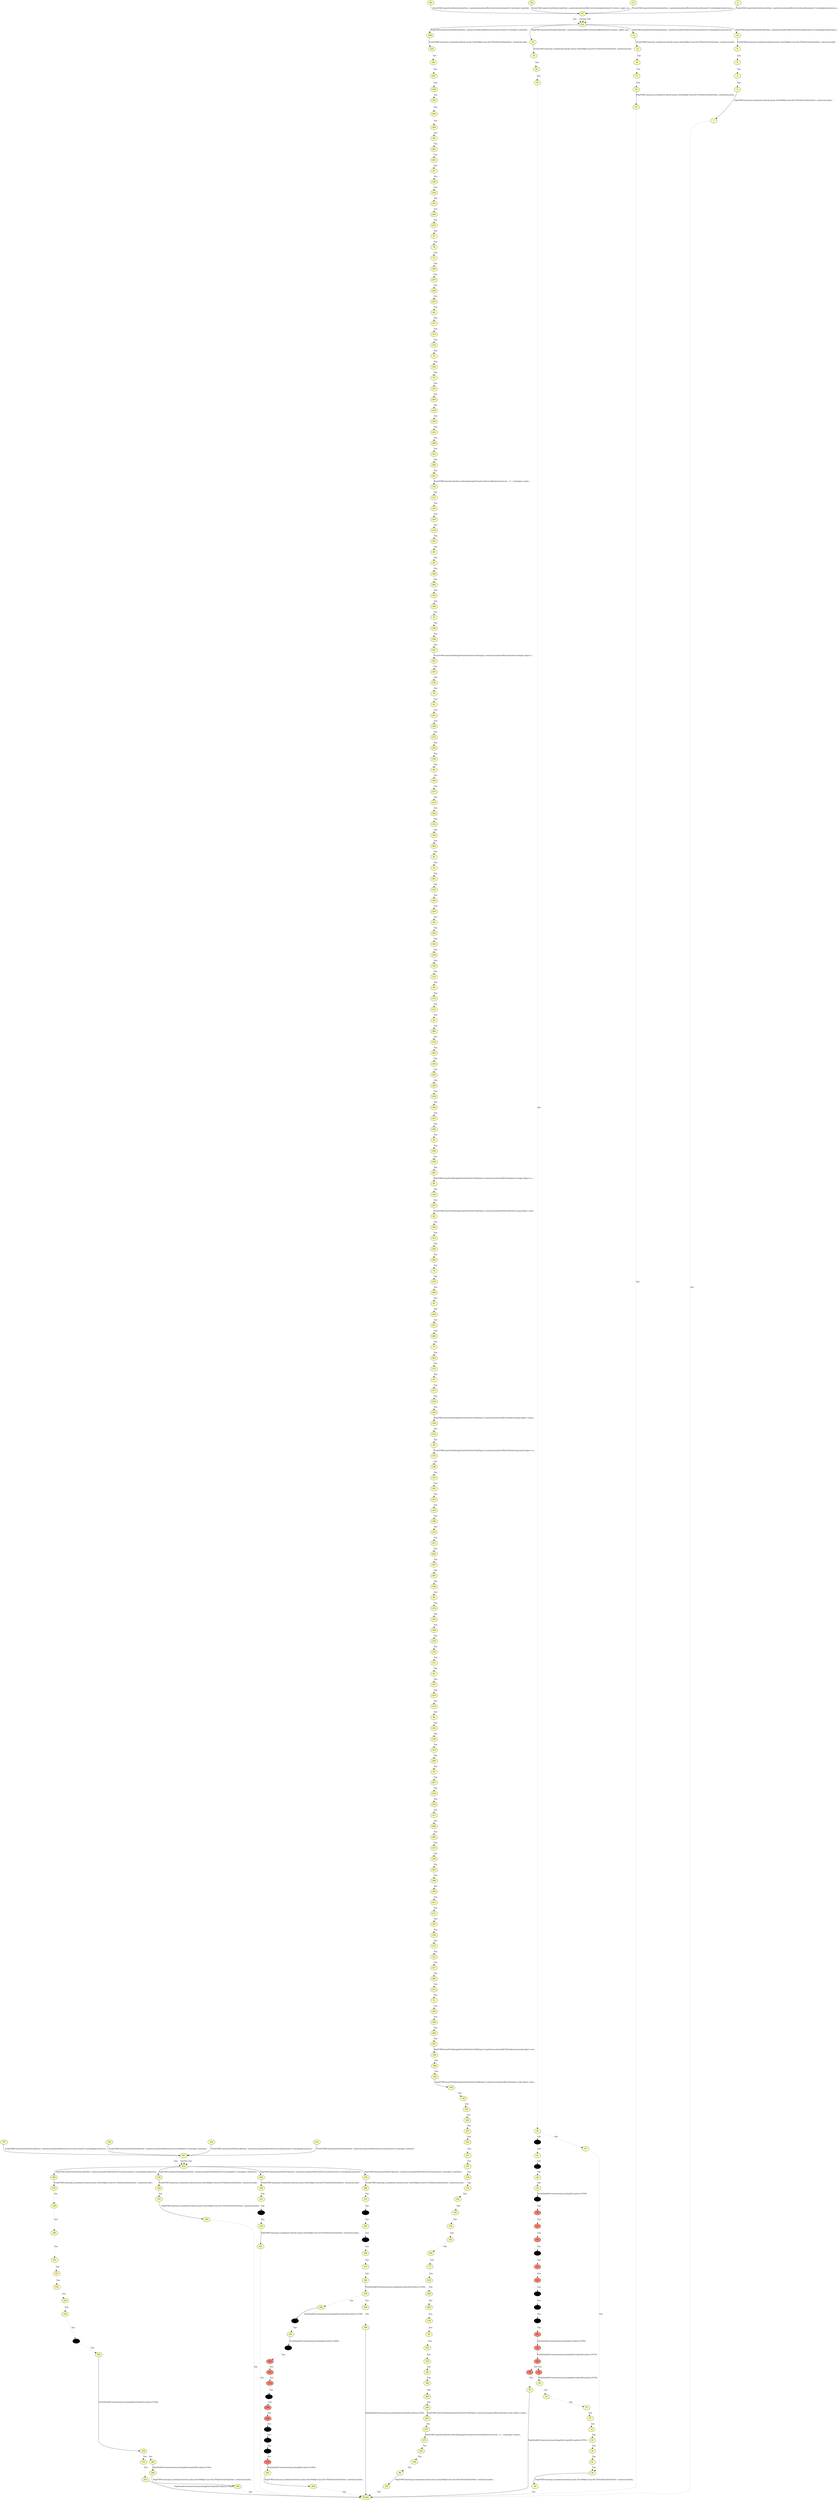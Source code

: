 digraph BST {
 
 "344" [style=filled, fillcolor=2, colorscheme=set312, URL="344.html"];
"341" [style=filled, fillcolor=2, colorscheme=set312, URL="341.html"];
"344" -> "341" [style=dotted,  label="Eps"];
"356" [style=filled, fillcolor=2, colorscheme=set312, URL="356.html"];
"353" [style=filled, fillcolor=2, colorscheme=set312, URL="353.html"];
"356" -> "353" [style=dotted,  label="Eps"];
"337" [style=filled, fillcolor=2, colorscheme=set312, URL="337.html"];
"339" [style=filled, fillcolor=2, colorscheme=set312, URL="339.html"];
"337" -> "339" [style=dotted,  label="Eps"];
"349" [style=filled, fillcolor=2, colorscheme=set312, URL="349.html"];
"Final()" [style=filled, fillcolor=2, colorscheme=set312, URL="346.html"];
"349" -> "Final()" [style=dotted,  label="Eps"];
"348" [style=filled, fillcolor=2, colorscheme=set312, URL="348.html"];
"349" [style=filled, fillcolor=2, colorscheme=set312, URL="349.html"];
"348" -> "349" [  label="Pop(FNKFrame(org.ucombinator.dalvik.syntax.StmtNil$@1e2acc65,FP(InitEntryPointStmt: com/invincea/dra..."];
"350" [style=filled, fillcolor=2, colorscheme=set312, URL="350.html"];
"342" [style=filled, fillcolor=red, colorscheme=set312, URL="342.html"];
"350" -> "342" [style=dotted,  label="Eps"];
"352" [style=filled, fillcolor=2, colorscheme=set312, URL="352.html"];
"340" [style=filled, fillcolor=2, colorscheme=set312, URL="340.html"];
"352" -> "340" [  label="Pop(FNKFrame(EntryPointInvokeStmt: com/invincea/draw/MyDrawService/onCreate(v0 List())@@@com/invince..."];
"355" [style=filled, fillcolor=2, colorscheme=set312, URL="355.html"];
"338" [style=filled, fillcolor=2, colorscheme=set312, URL="338.html"];
"355" -> "338" [style=dotted,  label="Eps"];
"342" [style=filled, fillcolor=red, colorscheme=set312, URL="342.html"];
"354" [style=filled, fillcolor=2, colorscheme=set312, URL="354.html"];
"342" -> "354" [style=dotted,  label="Eps"];
"357" [style=filled, fillcolor=2, colorscheme=set312, URL="357.html"];
"347" [style=filled, fillcolor=2, colorscheme=set312, URL="347.html"];
"357" -> "347" [  label="Push(FNKFrame(EntryPointInvokeStmt: com/invincea/draw/MyDrawService/onCreate(v0 List())@@@com/invinc..."];
"340" [style=filled, fillcolor=2, colorscheme=set312, URL="340.html"];
"355" [style=filled, fillcolor=2, colorscheme=set312, URL="355.html"];
"340" -> "355" [  label="Push(FNKFrame(org.ucombinator.dalvik.syntax.StmtNil$@1e2acc65,FP(InitEntryPointStmt: com/invincea/dr..."];
"351" [style=filled, fillcolor=2, colorscheme=set312, URL="351.html"];
"Final()" [style=filled, fillcolor=2, colorscheme=set312, URL="346.html"];
"351" -> "Final()" [  label="Pop(HandleFrame(normal,java/lang/InterruptedException,l139a))"];
"354" [style=filled, fillcolor=2, colorscheme=set312, URL="354.html"];
"356" [style=filled, fillcolor=2, colorscheme=set312, URL="356.html"];
"354" -> "356" [  label="Push(HandleFrame(normal,java/lang/InterruptedException,l139a))"];
"343" [style=filled, fillcolor=2, colorscheme=set312, URL="343.html"];
"350" [style=filled, fillcolor=2, colorscheme=set312, URL="350.html"];
"343" -> "350" [style=dotted,  label="Eps"];
"339" [style=filled, fillcolor=2, colorscheme=set312, URL="339.html"];
"343" [style=filled, fillcolor=2, colorscheme=set312, URL="343.html"];
"339" -> "343" [style=dotted,  label="Eps"];
"341" [style=filled, fillcolor=2, colorscheme=set312, URL="341.html"];
"337" [style=filled, fillcolor=2, colorscheme=set312, URL="337.html"];
"341" -> "337" [style=dotted,  label="Eps"];
"347" [style=filled, fillcolor=2, colorscheme=set312, URL="347.html"];
"352" [style=filled, fillcolor=2, colorscheme=set312, URL="352.html"];
"347" -> "352" [style=dotted,  label="Eps"];
"353" [style=filled, fillcolor=2, colorscheme=set312, URL="353.html"];
"351" [style=filled, fillcolor=2, colorscheme=set312, URL="351.html"];
"353" -> "351" [style=dotted,  label="Eps"];
"356" [style=filled, fillcolor=2, colorscheme=set312, URL="356.html"];
"345" [style=filled, fillcolor=2, colorscheme=set312, URL="345.html"];
"356" -> "345" [style=dotted,  label="Eps"];
"338" [style=filled, fillcolor=2, colorscheme=set312, URL="338.html"];
"344" [style=filled, fillcolor=2, colorscheme=set312, URL="344.html"];
"338" -> "344" [style=dotted,  label="Eps"];
"345" [style=filled, fillcolor=2, colorscheme=set312, URL="345.html"];
"348" [style=filled, fillcolor=2, colorscheme=set312, URL="348.html"];
"345" -> "348" [  label="Pop(HandleFrame(normal,java/lang/InterruptedException,l139a))"];
"330" [style=filled, fillcolor=2, colorscheme=set312, URL="330.html"];
"329" [style=filled, fillcolor=2, colorscheme=set312, URL="329.html"];
"330" -> "329" [  label="Push(FNKFrame(org.ucombinator.dalvik.syntax.StmtNil$@1e2acc65,FP(InitEntryPointStmt: com/invincea/dr..."];
"329" [style=filled, fillcolor=2, colorscheme=set312, URL="329.html"];
"333" [style=filled, fillcolor=2, colorscheme=set312, URL="333.html"];
"329" -> "333" [style=dotted,  label="Eps"];
"352" [style=filled, fillcolor=2, colorscheme=set312, URL="352.html"];
"330" [style=filled, fillcolor=2, colorscheme=set312, URL="330.html"];
"352" -> "330" [  label="Pop(FNKFrame(EntryPointInvokeStmt: com/invincea/draw/MyDrawService/onBind(v0 List((object android/co..."];
"347" [style=filled, fillcolor=2, colorscheme=set312, URL="347.html"];
"352" [style=filled, fillcolor=2, colorscheme=set312, URL="352.html"];
"347" -> "352" [style=dotted,  label="Eps"];
"334" [style=filled, fillcolor=2, colorscheme=set312, URL="334.html"];
"347" [style=filled, fillcolor=2, colorscheme=set312, URL="347.html"];
"334" -> "347" [  label="Push(FNKFrame(EntryPointInvokeStmt: com/invincea/draw/MyDrawService/onBind(v0 List((object android/c..."];
"333" [style=filled, fillcolor=2, colorscheme=set312, URL="333.html"];
"336" [style=filled, fillcolor=2, colorscheme=set312, URL="336.html"];
"333" -> "336" [  label="Pop(FNKFrame(org.ucombinator.dalvik.syntax.StmtNil$@1e2acc65,FP(InitEntryPointStmt: com/invincea/dra..."];
"336" [style=filled, fillcolor=2, colorscheme=set312, URL="336.html"];
"Final()" [style=filled, fillcolor=2, colorscheme=set312, URL="346.html"];
"336" -> "Final()" [style=dotted,  label="Eps"];
"321" [style=filled, fillcolor=2, colorscheme=set312, URL="321.html"];
"323" [style=filled, fillcolor=red, colorscheme=set312, URL="323.html"];
"321" -> "323" [style=dotted,  label="Eps"];
"328" [style=filled, fillcolor=2, colorscheme=set312, URL="328.html"];
"321" [style=filled, fillcolor=2, colorscheme=set312, URL="321.html"];
"328" -> "321" [style=dotted,  label="Eps"];
"352" [style=filled, fillcolor=2, colorscheme=set312, URL="352.html"];
"320" [style=filled, fillcolor=2, colorscheme=set312, URL="320.html"];
"352" -> "320" [  label="Pop(FNKFrame(EntryPointInvokeStmt: com/invincea/draw/MyDrawService/onDestroy(v0 List())@@@com/invinc..."];
"322" [style=filled, fillcolor=2, colorscheme=set312, URL="322.html"];
"Final()" [style=filled, fillcolor=2, colorscheme=set312, URL="346.html"];
"322" -> "Final()" [style=dotted,  label="Eps"];
"319" [style=filled, fillcolor=2, colorscheme=set312, URL="319.html"];
"322" [style=filled, fillcolor=2, colorscheme=set312, URL="322.html"];
"319" -> "322" [  label="Pop(FNKFrame(org.ucombinator.dalvik.syntax.StmtNil$@1e2acc65,FP(InitEntryPointStmt: com/invincea/dra..."];
"320" [style=filled, fillcolor=2, colorscheme=set312, URL="320.html"];
"328" [style=filled, fillcolor=2, colorscheme=set312, URL="328.html"];
"320" -> "328" [  label="Push(FNKFrame(org.ucombinator.dalvik.syntax.StmtNil$@1e2acc65,FP(InitEntryPointStmt: com/invincea/dr..."];
"347" [style=filled, fillcolor=2, colorscheme=set312, URL="347.html"];
"352" [style=filled, fillcolor=2, colorscheme=set312, URL="352.html"];
"347" -> "352" [style=dotted,  label="Eps"];
"324" [style=filled, fillcolor=2, colorscheme=set312, URL="324.html"];
"347" [style=filled, fillcolor=2, colorscheme=set312, URL="347.html"];
"324" -> "347" [  label="Push(FNKFrame(EntryPointInvokeStmt: com/invincea/draw/MyDrawService/onDestroy(v0 List())@@@com/invin..."];
"323" [style=filled, fillcolor=red, colorscheme=set312, URL="323.html"];
"319" [style=filled, fillcolor=2, colorscheme=set312, URL="319.html"];
"323" -> "319" [style=dotted,  label="Eps"];
"306" [style=filled, fillcolor=2, colorscheme=set312, URL="306.html"];
"Final()" [style=filled, fillcolor=2, colorscheme=set312, URL="346.html"];
"306" -> "Final()" [style=dotted,  label="Eps"];
"316" [style=filled, fillcolor=4, colorscheme=set312, URL="316.html"];
"303" [style=filled, fillcolor=2, colorscheme=set312, URL="303.html"];
"316" -> "303" [  label="Pop(HandleFrame(normal,java/lang/Exception,l1440))"];
"308" [style=filled, fillcolor=red, colorscheme=set312, URL="308.html"];
"302" [style=filled, fillcolor=2, colorscheme=set312, URL="302.html"];
"308" -> "302" [style=dotted,  label="Eps"];
"291" [style=filled, fillcolor=2, colorscheme=set312, URL="291.html"];
"288" [style=filled, fillcolor=2, colorscheme=set312, URL="288.html"];
"291" -> "288" [  label="Push(FNKFrame(org.ucombinator.dalvik.syntax.StmtNil$@1e2acc65,FP(InitEntryPointStmt: com/invincea/dr..."];
"304" [style=filled, fillcolor=4, colorscheme=set312, URL="304.html"];
"287" [style=filled, fillcolor=4, colorscheme=set312, URL="287.html"];
"304" -> "287" [style=dotted,  label="Eps"];
"311" [style=filled, fillcolor=red, colorscheme=set312, URL="311.html"];
"317" [style=filled, fillcolor=red, colorscheme=set312, URL="317.html"];
"311" -> "317" [style=dotted,  label="Eps"];
"290" [style=filled, fillcolor=red, colorscheme=set312, URL="290.html"];
"309" [style=filled, fillcolor=2, colorscheme=set312, URL="309.html"];
"290" -> "309" [style=dotted,  label="Eps"];
"303" [style=filled, fillcolor=2, colorscheme=set312, URL="303.html"];
"306" [style=filled, fillcolor=2, colorscheme=set312, URL="306.html"];
"303" -> "306" [  label="Pop(FNKFrame(org.ucombinator.dalvik.syntax.StmtNil$@1e2acc65,FP(InitEntryPointStmt: com/invincea/dra..."];
"292" [style=filled, fillcolor=2, colorscheme=set312, URL="292.html"];
"318" [style=filled, fillcolor=2, colorscheme=set312, URL="318.html"];
"292" -> "318" [  label="Push(HandleFrame(normal,java/lang/InterruptedException,l1436))"];
"300" [style=filled, fillcolor=2, colorscheme=set312, URL="300.html"];
"308" [style=filled, fillcolor=red, colorscheme=set312, URL="308.html"];
"300" -> "308" [  label="Pop(HandleFrame(normal,java/lang/InterruptedException,l1436))"];
"305" [style=filled, fillcolor=red, colorscheme=set312, URL="305.html"];
"293" [style=filled, fillcolor=2, colorscheme=set312, URL="293.html"];
"305" -> "293" [style=dotted,  label="Eps"];
"312" [style=filled, fillcolor=2, colorscheme=set312, URL="312.html"];
"347" [style=filled, fillcolor=2, colorscheme=set312, URL="347.html"];
"312" -> "347" [  label="Push(FNKFrame(EntryPointInvokeStmt: com/invincea/draw/MyDrawService/onStart(v0 List((object android/..."];
"315" [style=filled, fillcolor=2, colorscheme=set312, URL="315.html"];
"305" [style=filled, fillcolor=red, colorscheme=set312, URL="305.html"];
"315" -> "305" [style=dotted,  label="Eps"];
"352" [style=filled, fillcolor=2, colorscheme=set312, URL="352.html"];
"291" [style=filled, fillcolor=2, colorscheme=set312, URL="291.html"];
"352" -> "291" [  label="Pop(FNKFrame(EntryPointInvokeStmt: com/invincea/draw/MyDrawService/onStart(v0 List((object android/c..."];
"294" [style=filled, fillcolor=2, colorscheme=set312, URL="294.html"];
"299" [style=filled, fillcolor=2, colorscheme=set312, URL="299.html"];
"294" -> "299" [style=dotted,  label="Eps"];
"287" [style=filled, fillcolor=4, colorscheme=set312, URL="287.html"];
"314" [style=filled, fillcolor=4, colorscheme=set312, URL="314.html"];
"287" -> "314" [style=dotted,  label="Eps"];
"317" [style=filled, fillcolor=red, colorscheme=set312, URL="317.html"];
"301" [style=filled, fillcolor=red, colorscheme=set312, URL="301.html"];
"317" -> "301" [style=dotted,  label="Eps"];
"318" [style=filled, fillcolor=2, colorscheme=set312, URL="318.html"];
"300" [style=filled, fillcolor=2, colorscheme=set312, URL="300.html"];
"318" -> "300" [style=dotted,  label="Eps"];
"310" [style=filled, fillcolor=red, colorscheme=set312, URL="310.html"];
"289" [style=filled, fillcolor=4, colorscheme=set312, URL="289.html"];
"310" -> "289" [style=dotted,  label="Eps"];
"302" [style=filled, fillcolor=2, colorscheme=set312, URL="302.html"];
"298" [style=filled, fillcolor=red, colorscheme=set312, URL="298.html"];
"302" -> "298" [  label="Push(HandleFrame(normal,java/lang/Exception,l1440))"];
"293" [style=filled, fillcolor=2, colorscheme=set312, URL="293.html"];
"290" [style=filled, fillcolor=red, colorscheme=set312, URL="290.html"];
"293" -> "290" [style=dotted,  label="Eps"];
"301" [style=filled, fillcolor=red, colorscheme=set312, URL="301.html"];
"316" [style=filled, fillcolor=4, colorscheme=set312, URL="316.html"];
"301" -> "316" [style=dotted,  label="Eps"];
"313" [style=filled, fillcolor=2, colorscheme=set312, URL="313.html"];
"292" [style=filled, fillcolor=2, colorscheme=set312, URL="292.html"];
"313" -> "292" [style=dotted,  label="Eps"];
"298" [style=filled, fillcolor=red, colorscheme=set312, URL="298.html"];
"304" [style=filled, fillcolor=4, colorscheme=set312, URL="304.html"];
"298" -> "304" [style=dotted,  label="Eps"];
"314" [style=filled, fillcolor=4, colorscheme=set312, URL="314.html"];
"310" [style=filled, fillcolor=red, colorscheme=set312, URL="310.html"];
"314" -> "310" [style=dotted,  label="Eps"];
"299" [style=filled, fillcolor=2, colorscheme=set312, URL="299.html"];
"Final()" [style=filled, fillcolor=2, colorscheme=set312, URL="346.html"];
"299" -> "Final()" [  label="Pop(HandleFrame(normal,java/lang/InterruptedException,l1436))"];
"347" [style=filled, fillcolor=2, colorscheme=set312, URL="347.html"];
"352" [style=filled, fillcolor=2, colorscheme=set312, URL="352.html"];
"347" -> "352" [style=dotted,  label="Eps"];
"288" [style=filled, fillcolor=2, colorscheme=set312, URL="288.html"];
"315" [style=filled, fillcolor=2, colorscheme=set312, URL="315.html"];
"288" -> "315" [style=dotted,  label="Eps"];
"289" [style=filled, fillcolor=4, colorscheme=set312, URL="289.html"];
"296" [style=filled, fillcolor=4, colorscheme=set312, URL="296.html"];
"289" -> "296" [style=dotted,  label="Eps"];
"296" [style=filled, fillcolor=4, colorscheme=set312, URL="296.html"];
"311" [style=filled, fillcolor=red, colorscheme=set312, URL="311.html"];
"296" -> "311" [style=dotted,  label="Eps"];
"309" [style=filled, fillcolor=2, colorscheme=set312, URL="309.html"];
"313" [style=filled, fillcolor=2, colorscheme=set312, URL="313.html"];
"309" -> "313" [style=dotted,  label="Eps"];
"318" [style=filled, fillcolor=2, colorscheme=set312, URL="318.html"];
"294" [style=filled, fillcolor=2, colorscheme=set312, URL="294.html"];
"318" -> "294" [style=dotted,  label="Eps"];
"234" [style=filled, fillcolor=2, colorscheme=set312, URL="234.html"];
"101" [style=filled, fillcolor=2, colorscheme=set312, URL="101.html"];
"234" -> "101" [style=dotted,  label="Eps"];
"67" [style=filled, fillcolor=2, colorscheme=set312, URL="67.html"];
"78" [style=filled, fillcolor=2, colorscheme=set312, URL="78.html"];
"67" -> "78" [style=dotted,  label="Eps"];
"132" [style=filled, fillcolor=2, colorscheme=set312, URL="132.html"];
"191" [style=filled, fillcolor=2, colorscheme=set312, URL="191.html"];
"132" -> "191" [style=dotted,  label="Eps"];
"188" [style=filled, fillcolor=2, colorscheme=set312, URL="188.html"];
"216" [style=filled, fillcolor=2, colorscheme=set312, URL="216.html"];
"188" -> "216" [  label="Push(FNKFrame(org.ucombinator.dalvik.syntax.StmtNil$@1e2acc65,FP(InitEntryPointStmt: com/invincea/dr..."];
"83" [style=filled, fillcolor=2, colorscheme=set312, URL="83.html"];
"257" [style=filled, fillcolor=2, colorscheme=set312, URL="257.html"];
"83" -> "257" [style=dotted,  label="Eps"];
"150" [style=filled, fillcolor=2, colorscheme=set312, URL="150.html"];
"79" [style=filled, fillcolor=2, colorscheme=set312, URL="79.html"];
"150" -> "79" [style=dotted,  label="Eps"];
"270" [style=filled, fillcolor=2, colorscheme=set312, URL="270.html"];
"244" [style=filled, fillcolor=2, colorscheme=set312, URL="244.html"];
"270" -> "244" [style=dotted,  label="Eps"];
"114" [style=filled, fillcolor=2, colorscheme=set312, URL="114.html"];
"208" [style=filled, fillcolor=2, colorscheme=set312, URL="208.html"];
"114" -> "208" [style=dotted,  label="Eps"];
"113" [style=filled, fillcolor=2, colorscheme=set312, URL="113.html"];
"127" [style=filled, fillcolor=2, colorscheme=set312, URL="127.html"];
"113" -> "127" [style=dotted,  label="Eps"];
"123" [style=filled, fillcolor=2, colorscheme=set312, URL="123.html"];
"84" [style=filled, fillcolor=2, colorscheme=set312, URL="84.html"];
"123" -> "84" [style=dotted,  label="Eps"];
"178" [style=filled, fillcolor=2, colorscheme=set312, URL="178.html"];
"276" [style=filled, fillcolor=2, colorscheme=set312, URL="276.html"];
"178" -> "276" [style=dotted,  label="Eps"];
"239" [style=filled, fillcolor=2, colorscheme=set312, URL="239.html"];
"274" [style=filled, fillcolor=2, colorscheme=set312, URL="274.html"];
"239" -> "274" [style=dotted,  label="Eps"];
"121" [style=filled, fillcolor=2, colorscheme=set312, URL="121.html"];
"62" [style=filled, fillcolor=2, colorscheme=set312, URL="62.html"];
"121" -> "62" [style=dotted,  label="Eps"];
"108" [style=filled, fillcolor=2, colorscheme=set312, URL="108.html"];
"247" [style=filled, fillcolor=2, colorscheme=set312, URL="247.html"];
"108" -> "247" [style=dotted,  label="Eps"];
"261" [style=filled, fillcolor=2, colorscheme=set312, URL="261.html"];
"143" [style=filled, fillcolor=2, colorscheme=set312, URL="143.html"];
"261" -> "143" [style=dotted,  label="Eps"];
"72" [style=filled, fillcolor=2, colorscheme=set312, URL="72.html"];
"106" [style=filled, fillcolor=2, colorscheme=set312, URL="106.html"];
"72" -> "106" [style=dotted,  label="Eps"];
"283" [style=filled, fillcolor=2, colorscheme=set312, URL="283.html"];
"130" [style=filled, fillcolor=2, colorscheme=set312, URL="130.html"];
"283" -> "130" [style=dotted,  label="Eps"];
"248" [style=filled, fillcolor=2, colorscheme=set312, URL="248.html"];
"269" [style=filled, fillcolor=2, colorscheme=set312, URL="269.html"];
"248" -> "269" [style=dotted,  label="Eps"];
"84" [style=filled, fillcolor=2, colorscheme=set312, URL="84.html"];
"118" [style=filled, fillcolor=2, colorscheme=set312, URL="118.html"];
"84" -> "118" [style=dotted,  label="Eps"];
"207" [style=filled, fillcolor=2, colorscheme=set312, URL="207.html"];
"166" [style=filled, fillcolor=2, colorscheme=set312, URL="166.html"];
"207" -> "166" [style=dotted,  label="Eps"];
"237" [style=filled, fillcolor=2, colorscheme=set312, URL="237.html"];
"282" [style=filled, fillcolor=2, colorscheme=set312, URL="282.html"];
"237" -> "282" [style=dotted,  label="Eps"];
"158" [style=filled, fillcolor=2, colorscheme=set312, URL="158.html"];
"108" [style=filled, fillcolor=2, colorscheme=set312, URL="108.html"];
"158" -> "108" [style=dotted,  label="Eps"];
"165" [style=filled, fillcolor=2, colorscheme=set312, URL="165.html"];
"134" [style=filled, fillcolor=2, colorscheme=set312, URL="134.html"];
"165" -> "134" [style=dotted,  label="Eps"];
"77" [style=filled, fillcolor=2, colorscheme=set312, URL="77.html"];
"120" [style=filled, fillcolor=2, colorscheme=set312, URL="120.html"];
"77" -> "120" [style=dotted,  label="Eps"];
"91" [style=filled, fillcolor=2, colorscheme=set312, URL="91.html"];
"261" [style=filled, fillcolor=2, colorscheme=set312, URL="261.html"];
"91" -> "261" [style=dotted,  label="Eps"];
"286" [style=filled, fillcolor=2, colorscheme=set312, URL="286.html"];
"73" [style=filled, fillcolor=2, colorscheme=set312, URL="73.html"];
"286" -> "73" [style=dotted,  label="Eps"];
"218" [style=filled, fillcolor=2, colorscheme=set312, URL="218.html"];
"271" [style=filled, fillcolor=2, colorscheme=set312, URL="271.html"];
"218" -> "271" [style=dotted,  label="Eps"];
"243" [style=filled, fillcolor=2, colorscheme=set312, URL="243.html"];
"241" [style=filled, fillcolor=2, colorscheme=set312, URL="241.html"];
"243" -> "241" [style=dotted,  label="Eps"];
"238" [style=filled, fillcolor=2, colorscheme=set312, URL="238.html"];
"272" [style=filled, fillcolor=2, colorscheme=set312, URL="272.html"];
"238" -> "272" [style=dotted,  label="Eps"];
"257" [style=filled, fillcolor=2, colorscheme=set312, URL="257.html"];
"239" [style=filled, fillcolor=2, colorscheme=set312, URL="239.html"];
"257" -> "239" [style=dotted,  label="Eps"];
"278" [style=filled, fillcolor=2, colorscheme=set312, URL="278.html"];
"146" [style=filled, fillcolor=2, colorscheme=set312, URL="146.html"];
"278" -> "146" [style=dotted,  label="Eps"];
"225" [style=filled, fillcolor=2, colorscheme=set312, URL="225.html"];
"104" [style=filled, fillcolor=2, colorscheme=set312, URL="104.html"];
"225" -> "104" [style=dotted,  label="Eps"];
"246" [style=filled, fillcolor=2, colorscheme=set312, URL="246.html"];
"65" [style=filled, fillcolor=2, colorscheme=set312, URL="65.html"];
"246" -> "65" [style=dotted,  label="Eps"];
"109" [style=filled, fillcolor=2, colorscheme=set312, URL="109.html"];
"74" [style=filled, fillcolor=2, colorscheme=set312, URL="74.html"];
"109" -> "74" [style=dotted,  label="Eps"];
"184" [style=filled, fillcolor=2, colorscheme=set312, URL="184.html"];
"114" [style=filled, fillcolor=2, colorscheme=set312, URL="114.html"];
"184" -> "114" [style=dotted,  label="Eps"];
"175" [style=filled, fillcolor=2, colorscheme=set312, URL="175.html"];
"87" [style=filled, fillcolor=2, colorscheme=set312, URL="87.html"];
"175" -> "87" [style=dotted,  label="Eps"];
"262" [style=filled, fillcolor=2, colorscheme=set312, URL="262.html"];
"195" [style=filled, fillcolor=2, colorscheme=set312, URL="195.html"];
"262" -> "195" [  label="Push(FNKFrame(FieldAssignStmt(NonStaticFieldExp(v2,com/invincea/draw/MyGLRenderer.cube,(object com/i..."];
"71" [style=filled, fillcolor=2, colorscheme=set312, URL="71.html"];
"220" [style=filled, fillcolor=2, colorscheme=set312, URL="220.html"];
"71" -> "220" [style=dotted,  label="Eps"];
"92" [style=filled, fillcolor=2, colorscheme=set312, URL="92.html"];
"157" [style=filled, fillcolor=2, colorscheme=set312, URL="157.html"];
"92" -> "157" [style=dotted,  label="Eps"];
"230" [style=filled, fillcolor=2, colorscheme=set312, URL="230.html"];
"126" [style=filled, fillcolor=2, colorscheme=set312, URL="126.html"];
"230" -> "126" [style=dotted,  label="Eps"];
"65" [style=filled, fillcolor=2, colorscheme=set312, URL="65.html"];
"258" [style=filled, fillcolor=2, colorscheme=set312, URL="258.html"];
"65" -> "258" [style=dotted,  label="Eps"];
"273" [style=filled, fillcolor=2, colorscheme=set312, URL="273.html"];
"264" [style=filled, fillcolor=2, colorscheme=set312, URL="264.html"];
"273" -> "264" [style=dotted,  label="Eps"];
"281" [style=filled, fillcolor=2, colorscheme=set312, URL="281.html"];
"94" [style=filled, fillcolor=2, colorscheme=set312, URL="94.html"];
"281" -> "94" [  label="Pop(FNKFrame(FieldAssignStmt(NonStaticFieldExp(v2,com/invincea/draw/MyGLRenderer.triangle,(object co..."];
"138" [style=filled, fillcolor=2, colorscheme=set312, URL="138.html"];
"234" [style=filled, fillcolor=2, colorscheme=set312, URL="234.html"];
"138" -> "234" [style=dotted,  label="Eps"];
"148" [style=filled, fillcolor=2, colorscheme=set312, URL="148.html"];
"132" [style=filled, fillcolor=2, colorscheme=set312, URL="132.html"];
"148" -> "132" [style=dotted,  label="Eps"];
"146" [style=filled, fillcolor=2, colorscheme=set312, URL="146.html"];
"215" [style=filled, fillcolor=2, colorscheme=set312, URL="215.html"];
"146" -> "215" [style=dotted,  label="Eps"];
"208" [style=filled, fillcolor=2, colorscheme=set312, URL="208.html"];
"200" [style=filled, fillcolor=2, colorscheme=set312, URL="200.html"];
"208" -> "200" [style=dotted,  label="Eps"];
"211" [style=filled, fillcolor=2, colorscheme=set312, URL="211.html"];
"131" [style=filled, fillcolor=2, colorscheme=set312, URL="131.html"];
"211" -> "131" [style=dotted,  label="Eps"];
"79" [style=filled, fillcolor=2, colorscheme=set312, URL="79.html"];
"81" [style=filled, fillcolor=2, colorscheme=set312, URL="81.html"];
"79" -> "81" [style=dotted,  label="Eps"];
"209" [style=filled, fillcolor=2, colorscheme=set312, URL="209.html"];
"83" [style=filled, fillcolor=2, colorscheme=set312, URL="83.html"];
"209" -> "83" [style=dotted,  label="Eps"];
"199" [style=filled, fillcolor=2, colorscheme=set312, URL="199.html"];
"211" [style=filled, fillcolor=2, colorscheme=set312, URL="211.html"];
"199" -> "211" [style=dotted,  label="Eps"];
"179" [style=filled, fillcolor=2, colorscheme=set312, URL="179.html"];
"151" [style=filled, fillcolor=2, colorscheme=set312, URL="151.html"];
"179" -> "151" [style=dotted,  label="Eps"];
"264" [style=filled, fillcolor=2, colorscheme=set312, URL="264.html"];
"229" [style=filled, fillcolor=2, colorscheme=set312, URL="229.html"];
"264" -> "229" [style=dotted,  label="Eps"];
"99" [style=filled, fillcolor=2, colorscheme=set312, URL="99.html"];
"170" [style=filled, fillcolor=2, colorscheme=set312, URL="170.html"];
"99" -> "170" [  label="Push(FNKFrame(FieldAssignStmt(NonStaticFieldExp(v2,com/invincea/draw/MyGLRenderer.pyramid,(object co..."];
"160" [style=filled, fillcolor=2, colorscheme=set312, URL="160.html"];
"227" [style=filled, fillcolor=2, colorscheme=set312, URL="227.html"];
"160" -> "227" [style=dotted,  label="Eps"];
"275" [style=filled, fillcolor=2, colorscheme=set312, URL="275.html"];
"183" [style=filled, fillcolor=2, colorscheme=set312, URL="183.html"];
"275" -> "183" [style=dotted,  label="Eps"];
"129" [style=filled, fillcolor=2, colorscheme=set312, URL="129.html"];
"110" [style=filled, fillcolor=2, colorscheme=set312, URL="110.html"];
"129" -> "110" [style=dotted,  label="Eps"];
"279" [style=filled, fillcolor=2, colorscheme=set312, URL="279.html"];
"240" [style=filled, fillcolor=2, colorscheme=set312, URL="240.html"];
"279" -> "240" [style=dotted,  label="Eps"];
"282" [style=filled, fillcolor=2, colorscheme=set312, URL="282.html"];
"167" [style=filled, fillcolor=2, colorscheme=set312, URL="167.html"];
"282" -> "167" [style=dotted,  label="Eps"];
"139" [style=filled, fillcolor=2, colorscheme=set312, URL="139.html"];
"171" [style=filled, fillcolor=2, colorscheme=set312, URL="171.html"];
"139" -> "171" [style=dotted,  label="Eps"];
"260" [style=filled, fillcolor=2, colorscheme=set312, URL="260.html"];
"112" [style=filled, fillcolor=2, colorscheme=set312, URL="112.html"];
"260" -> "112" [style=dotted,  label="Eps"];
"127" [style=filled, fillcolor=2, colorscheme=set312, URL="127.html"];
"260" [style=filled, fillcolor=2, colorscheme=set312, URL="260.html"];
"127" -> "260" [style=dotted,  label="Eps"];
"90" [style=filled, fillcolor=2, colorscheme=set312, URL="90.html"];
"172" [style=filled, fillcolor=2, colorscheme=set312, URL="172.html"];
"90" -> "172" [style=dotted,  label="Eps"];
"195" [style=filled, fillcolor=2, colorscheme=set312, URL="195.html"];
"145" [style=filled, fillcolor=2, colorscheme=set312, URL="145.html"];
"195" -> "145" [style=dotted,  label="Eps"];
"151" [style=filled, fillcolor=2, colorscheme=set312, URL="151.html"];
"92" [style=filled, fillcolor=2, colorscheme=set312, URL="92.html"];
"151" -> "92" [style=dotted,  label="Eps"];
"226" [style=filled, fillcolor=2, colorscheme=set312, URL="226.html"];
"235" [style=filled, fillcolor=2, colorscheme=set312, URL="235.html"];
"226" -> "235" [style=dotted,  label="Eps"];
"172" [style=filled, fillcolor=2, colorscheme=set312, URL="172.html"];
"121" [style=filled, fillcolor=2, colorscheme=set312, URL="121.html"];
"172" -> "121" [style=dotted,  label="Eps"];
"136" [style=filled, fillcolor=2, colorscheme=set312, URL="136.html"];
"115" [style=filled, fillcolor=2, colorscheme=set312, URL="115.html"];
"136" -> "115" [style=dotted,  label="Eps"];
"176" [style=filled, fillcolor=2, colorscheme=set312, URL="176.html"];
"124" [style=filled, fillcolor=2, colorscheme=set312, URL="124.html"];
"176" -> "124" [style=dotted,  label="Eps"];
"68" [style=filled, fillcolor=2, colorscheme=set312, URL="68.html"];
"177" [style=filled, fillcolor=2, colorscheme=set312, URL="177.html"];
"68" -> "177" [style=dotted,  label="Eps"];
"162" [style=filled, fillcolor=2, colorscheme=set312, URL="162.html"];
"245" [style=filled, fillcolor=2, colorscheme=set312, URL="245.html"];
"162" -> "245" [style=dotted,  label="Eps"];
"154" [style=filled, fillcolor=2, colorscheme=set312, URL="154.html"];
"136" [style=filled, fillcolor=2, colorscheme=set312, URL="136.html"];
"154" -> "136" [style=dotted,  label="Eps"];
"70" [style=filled, fillcolor=2, colorscheme=set312, URL="70.html"];
"273" [style=filled, fillcolor=2, colorscheme=set312, URL="273.html"];
"70" -> "273" [style=dotted,  label="Eps"];
"131" [style=filled, fillcolor=2, colorscheme=set312, URL="131.html"];
"147" [style=filled, fillcolor=2, colorscheme=set312, URL="147.html"];
"131" -> "147" [style=dotted,  label="Eps"];
"98" [style=filled, fillcolor=2, colorscheme=set312, URL="98.html"];
"182" [style=filled, fillcolor=2, colorscheme=set312, URL="182.html"];
"98" -> "182" [style=dotted,  label="Eps"];
"102" [style=filled, fillcolor=2, colorscheme=set312, URL="102.html"];
"70" [style=filled, fillcolor=2, colorscheme=set312, URL="70.html"];
"102" -> "70" [style=dotted,  label="Eps"];
"116" [style=filled, fillcolor=2, colorscheme=set312, URL="116.html"];
"111" [style=filled, fillcolor=2, colorscheme=set312, URL="111.html"];
"116" -> "111" [style=dotted,  label="Eps"];
"268" [style=filled, fillcolor=2, colorscheme=set312, URL="268.html"];
"141" [style=filled, fillcolor=2, colorscheme=set312, URL="141.html"];
"268" -> "141" [style=dotted,  label="Eps"];
"112" [style=filled, fillcolor=2, colorscheme=set312, URL="112.html"];
"71" [style=filled, fillcolor=2, colorscheme=set312, URL="71.html"];
"112" -> "71" [style=dotted,  label="Eps"];
"276" [style=filled, fillcolor=2, colorscheme=set312, URL="276.html"];
"168" [style=filled, fillcolor=2, colorscheme=set312, URL="168.html"];
"276" -> "168" [style=dotted,  label="Eps"];
"122" [style=filled, fillcolor=2, colorscheme=set312, URL="122.html"];
"237" [style=filled, fillcolor=2, colorscheme=set312, URL="237.html"];
"122" -> "237" [style=dotted,  label="Eps"];
"183" [style=filled, fillcolor=2, colorscheme=set312, URL="183.html"];
"164" [style=filled, fillcolor=2, colorscheme=set312, URL="164.html"];
"183" -> "164" [style=dotted,  label="Eps"];
"206" [style=filled, fillcolor=2, colorscheme=set312, URL="206.html"];
"95" [style=filled, fillcolor=2, colorscheme=set312, URL="95.html"];
"206" -> "95" [style=dotted,  label="Eps"];
"190" [style=filled, fillcolor=2, colorscheme=set312, URL="190.html"];
"137" [style=filled, fillcolor=2, colorscheme=set312, URL="137.html"];
"190" -> "137" [style=dotted,  label="Eps"];
"88" [style=filled, fillcolor=2, colorscheme=set312, URL="88.html"];
"128" [style=filled, fillcolor=2, colorscheme=set312, URL="128.html"];
"88" -> "128" [  label="Pop(FNKFrame(org.ucombinator.dalvik.syntax.StmtNil$@1e2acc65,FP(InitEntryPointStmt: com/invincea/dra..."];
"145" [style=filled, fillcolor=2, colorscheme=set312, URL="145.html"];
"254" [style=filled, fillcolor=2, colorscheme=set312, URL="254.html"];
"145" -> "254" [style=dotted,  label="Eps"];
"141" [style=filled, fillcolor=2, colorscheme=set312, URL="141.html"];
"249" [style=filled, fillcolor=2, colorscheme=set312, URL="249.html"];
"141" -> "249" [style=dotted,  label="Eps"];
"103" [style=filled, fillcolor=2, colorscheme=set312, URL="103.html"];
"98" [style=filled, fillcolor=2, colorscheme=set312, URL="98.html"];
"103" -> "98" [style=dotted,  label="Eps"];
"78" [style=filled, fillcolor=2, colorscheme=set312, URL="78.html"];
"72" [style=filled, fillcolor=2, colorscheme=set312, URL="72.html"];
"78" -> "72" [style=dotted,  label="Eps"];
"89" [style=filled, fillcolor=2, colorscheme=set312, URL="89.html"];
"243" [style=filled, fillcolor=2, colorscheme=set312, URL="243.html"];
"89" -> "243" [style=dotted,  label="Eps"];
"118" [style=filled, fillcolor=2, colorscheme=set312, URL="118.html"];
"156" [style=filled, fillcolor=2, colorscheme=set312, URL="156.html"];
"118" -> "156" [style=dotted,  label="Eps"];
"233" [style=filled, fillcolor=2, colorscheme=set312, URL="233.html"];
"129" [style=filled, fillcolor=2, colorscheme=set312, URL="129.html"];
"233" -> "129" [style=dotted,  label="Eps"];
"140" [style=filled, fillcolor=2, colorscheme=set312, URL="140.html"];
"252" [style=filled, fillcolor=2, colorscheme=set312, URL="252.html"];
"140" -> "252" [style=dotted,  label="Eps"];
"161" [style=filled, fillcolor=2, colorscheme=set312, URL="161.html"];
"69" [style=filled, fillcolor=2, colorscheme=set312, URL="69.html"];
"161" -> "69" [style=dotted,  label="Eps"];
"142" [style=filled, fillcolor=2, colorscheme=set312, URL="142.html"];
"107" [style=filled, fillcolor=2, colorscheme=set312, URL="107.html"];
"142" -> "107" [style=dotted,  label="Eps"];
"200" [style=filled, fillcolor=2, colorscheme=set312, URL="200.html"];
"76" [style=filled, fillcolor=2, colorscheme=set312, URL="76.html"];
"200" -> "76" [style=dotted,  label="Eps"];
"227" [style=filled, fillcolor=2, colorscheme=set312, URL="227.html"];
"255" [style=filled, fillcolor=2, colorscheme=set312, URL="255.html"];
"227" -> "255" [style=dotted,  label="Eps"];
"271" [style=filled, fillcolor=2, colorscheme=set312, URL="271.html"];
"232" [style=filled, fillcolor=2, colorscheme=set312, URL="232.html"];
"271" -> "232" [style=dotted,  label="Eps"];
"186" [style=filled, fillcolor=2, colorscheme=set312, URL="186.html"];
"265" [style=filled, fillcolor=2, colorscheme=set312, URL="265.html"];
"186" -> "265" [style=dotted,  label="Eps"];
"171" [style=filled, fillcolor=2, colorscheme=set312, URL="171.html"];
"113" [style=filled, fillcolor=2, colorscheme=set312, URL="113.html"];
"171" -> "113" [style=dotted,  label="Eps"];
"149" [style=filled, fillcolor=2, colorscheme=set312, URL="149.html"];
"214" [style=filled, fillcolor=2, colorscheme=set312, URL="214.html"];
"149" -> "214" [style=dotted,  label="Eps"];
"133" [style=filled, fillcolor=2, colorscheme=set312, URL="133.html"];
"203" [style=filled, fillcolor=2, colorscheme=set312, URL="203.html"];
"133" -> "203" [style=dotted,  label="Eps"];
"156" [style=filled, fillcolor=2, colorscheme=set312, URL="156.html"];
"174" [style=filled, fillcolor=2, colorscheme=set312, URL="174.html"];
"156" -> "174" [style=dotted,  label="Eps"];
"168" [style=filled, fillcolor=2, colorscheme=set312, URL="168.html"];
"159" [style=filled, fillcolor=2, colorscheme=set312, URL="159.html"];
"168" -> "159" [style=dotted,  label="Eps"];
"66" [style=filled, fillcolor=2, colorscheme=set312, URL="66.html"];
"178" [style=filled, fillcolor=2, colorscheme=set312, URL="178.html"];
"66" -> "178" [style=dotted,  label="Eps"];
"104" [style=filled, fillcolor=2, colorscheme=set312, URL="104.html"];
"86" [style=filled, fillcolor=2, colorscheme=set312, URL="86.html"];
"104" -> "86" [style=dotted,  label="Eps"];
"285" [style=filled, fillcolor=2, colorscheme=set312, URL="285.html"];
"135" [style=filled, fillcolor=2, colorscheme=set312, URL="135.html"];
"285" -> "135" [style=dotted,  label="Eps"];
"170" [style=filled, fillcolor=2, colorscheme=set312, URL="170.html"];
"148" [style=filled, fillcolor=2, colorscheme=set312, URL="148.html"];
"170" -> "148" [style=dotted,  label="Eps"];
"240" [style=filled, fillcolor=2, colorscheme=set312, URL="240.html"];
"97" [style=filled, fillcolor=2, colorscheme=set312, URL="97.html"];
"240" -> "97" [style=dotted,  label="Eps"];
"265" [style=filled, fillcolor=2, colorscheme=set312, URL="265.html"];
"153" [style=filled, fillcolor=2, colorscheme=set312, URL="153.html"];
"265" -> "153" [style=dotted,  label="Eps"];
"153" [style=filled, fillcolor=2, colorscheme=set312, URL="153.html"];
"109" [style=filled, fillcolor=2, colorscheme=set312, URL="109.html"];
"153" -> "109" [style=dotted,  label="Eps"];
"235" [style=filled, fillcolor=2, colorscheme=set312, URL="235.html"];
"67" [style=filled, fillcolor=2, colorscheme=set312, URL="67.html"];
"235" -> "67" [style=dotted,  label="Eps"];
"62" [style=filled, fillcolor=2, colorscheme=set312, URL="62.html"];
"280" [style=filled, fillcolor=2, colorscheme=set312, URL="280.html"];
"62" -> "280" [style=dotted,  label="Eps"];
"96" [style=filled, fillcolor=2, colorscheme=set312, URL="96.html"];
"230" [style=filled, fillcolor=2, colorscheme=set312, URL="230.html"];
"96" -> "230" [style=dotted,  label="Eps"];
"97" [style=filled, fillcolor=2, colorscheme=set312, URL="97.html"];
"204" [style=filled, fillcolor=2, colorscheme=set312, URL="204.html"];
"97" -> "204" [style=dotted,  label="Eps"];
"147" [style=filled, fillcolor=2, colorscheme=set312, URL="147.html"];
"139" [style=filled, fillcolor=2, colorscheme=set312, URL="139.html"];
"147" -> "139" [style=dotted,  label="Eps"];
"157" [style=filled, fillcolor=2, colorscheme=set312, URL="157.html"];
"219" [style=filled, fillcolor=2, colorscheme=set312, URL="219.html"];
"157" -> "219" [style=dotted,  label="Eps"];
"223" [style=filled, fillcolor=2, colorscheme=set312, URL="223.html"];
"68" [style=filled, fillcolor=2, colorscheme=set312, URL="68.html"];
"223" -> "68" [style=dotted,  label="Eps"];
"182" [style=filled, fillcolor=2, colorscheme=set312, URL="182.html"];
"205" [style=filled, fillcolor=2, colorscheme=set312, URL="205.html"];
"182" -> "205" [style=dotted,  label="Eps"];
"105" [style=filled, fillcolor=2, colorscheme=set312, URL="105.html"];
"150" [style=filled, fillcolor=2, colorscheme=set312, URL="150.html"];
"105" -> "150" [style=dotted,  label="Eps"];
"214" [style=filled, fillcolor=2, colorscheme=set312, URL="214.html"];
"268" [style=filled, fillcolor=2, colorscheme=set312, URL="268.html"];
"214" -> "268" [style=dotted,  label="Eps"];
"163" [style=filled, fillcolor=2, colorscheme=set312, URL="163.html"];
"144" [style=filled, fillcolor=2, colorscheme=set312, URL="144.html"];
"163" -> "144" [  label="Pop(FNKFrame(FieldAssignStmt(NonStaticFieldExp(v2,com/invincea/draw/MyGLRenderer.quad,(object com/in..."];
"217" [style=filled, fillcolor=2, colorscheme=set312, URL="217.html"];
"187" [style=filled, fillcolor=2, colorscheme=set312, URL="187.html"];
"217" -> "187" [style=dotted,  label="Eps"];
"250" [style=filled, fillcolor=2, colorscheme=set312, URL="250.html"];
"163" [style=filled, fillcolor=2, colorscheme=set312, URL="163.html"];
"250" -> "163" [style=dotted,  label="Eps"];
"181" [style=filled, fillcolor=2, colorscheme=set312, URL="181.html"];
"207" [style=filled, fillcolor=2, colorscheme=set312, URL="207.html"];
"181" -> "207" [style=dotted,  label="Eps"];
"220" [style=filled, fillcolor=2, colorscheme=set312, URL="220.html"];
"248" [style=filled, fillcolor=2, colorscheme=set312, URL="248.html"];
"220" -> "248" [style=dotted,  label="Eps"];
"185" [style=filled, fillcolor=2, colorscheme=set312, URL="185.html"];
"194" [style=filled, fillcolor=2, colorscheme=set312, URL="194.html"];
"185" -> "194" [style=dotted,  label="Eps"];
"120" [style=filled, fillcolor=2, colorscheme=set312, URL="120.html"];
"189" [style=filled, fillcolor=2, colorscheme=set312, URL="189.html"];
"120" -> "189" [style=dotted,  label="Eps"];
"222" [style=filled, fillcolor=2, colorscheme=set312, URL="222.html"];
"188" [style=filled, fillcolor=2, colorscheme=set312, URL="188.html"];
"222" -> "188" [  label="Pop(FNKFrame(EntryPointInvokeStmt: com/invincea/draw/MyGLActivity/onCreate(v0 List((object android/o..."];
"201" [style=filled, fillcolor=2, colorscheme=set312, URL="201.html"];
"105" [style=filled, fillcolor=2, colorscheme=set312, URL="105.html"];
"201" -> "105" [style=dotted,  label="Eps"];
"191" [style=filled, fillcolor=2, colorscheme=set312, URL="191.html"];
"213" [style=filled, fillcolor=2, colorscheme=set312, URL="213.html"];
"191" -> "213" [style=dotted,  label="Eps"];
"215" [style=filled, fillcolor=2, colorscheme=set312, URL="215.html"];
"246" [style=filled, fillcolor=2, colorscheme=set312, URL="246.html"];
"215" -> "246" [style=dotted,  label="Eps"];
"197" [style=filled, fillcolor=2, colorscheme=set312, URL="197.html"];
"256" [style=filled, fillcolor=2, colorscheme=set312, URL="256.html"];
"197" -> "256" [  label="Pop(FNKFrame(FieldAssignStmt(NonStaticFieldExp(v2,com/invincea/draw/MyGLRenderer.pyramid,(object com..."];
"110" [style=filled, fillcolor=2, colorscheme=set312, URL="110.html"];
"161" [style=filled, fillcolor=2, colorscheme=set312, URL="161.html"];
"110" -> "161" [style=dotted,  label="Eps"];
"69" [style=filled, fillcolor=2, colorscheme=set312, URL="69.html"];
"85" [style=filled, fillcolor=2, colorscheme=set312, URL="85.html"];
"69" -> "85" [style=dotted,  label="Eps"];
"193" [style=filled, fillcolor=2, colorscheme=set312, URL="193.html"];
"263" [style=filled, fillcolor=2, colorscheme=set312, URL="263.html"];
"193" -> "263" [style=dotted,  label="Eps"];
"107" [style=filled, fillcolor=2, colorscheme=set312, URL="107.html"];
"82" [style=filled, fillcolor=2, colorscheme=set312, URL="82.html"];
"107" -> "82" [  label="Push(FNKFrame(FieldAssignStmt(NonStaticFieldExp(v2,com/invincea/draw/MyGLRenderer.quad,(object com/i..."];
"259" [style=filled, fillcolor=2, colorscheme=set312, URL="259.html"];
"96" [style=filled, fillcolor=2, colorscheme=set312, URL="96.html"];
"259" -> "96" [style=dotted,  label="Eps"];
"231" [style=filled, fillcolor=2, colorscheme=set312, URL="231.html"];
"116" [style=filled, fillcolor=2, colorscheme=set312, URL="116.html"];
"231" -> "116" [  label="Push(FNKFrame(InvokeStmt:android/opengl/GLSurfaceView/setRenderer(List(v2) , v1 , List((object andro..."];
"164" [style=filled, fillcolor=2, colorscheme=set312, URL="164.html"];
"88" [style=filled, fillcolor=2, colorscheme=set312, URL="88.html"];
"164" -> "88" [style=dotted,  label="Eps"];
"95" [style=filled, fillcolor=2, colorscheme=set312, URL="95.html"];
"91" [style=filled, fillcolor=2, colorscheme=set312, URL="91.html"];
"95" -> "91" [style=dotted,  label="Eps"];
"137" [style=filled, fillcolor=2, colorscheme=set312, URL="137.html"];
"212" [style=filled, fillcolor=2, colorscheme=set312, URL="212.html"];
"137" -> "212" [style=dotted,  label="Eps"];
"152" [style=filled, fillcolor=2, colorscheme=set312, URL="152.html"];
"99" [style=filled, fillcolor=2, colorscheme=set312, URL="99.html"];
"152" -> "99" [style=dotted,  label="Eps"];
"143" [style=filled, fillcolor=2, colorscheme=set312, URL="143.html"];
"192" [style=filled, fillcolor=2, colorscheme=set312, URL="192.html"];
"143" -> "192" [style=dotted,  label="Eps"];
"196" [style=filled, fillcolor=2, colorscheme=set312, URL="196.html"];
"122" [style=filled, fillcolor=2, colorscheme=set312, URL="122.html"];
"196" -> "122" [style=dotted,  label="Eps"];
"76" [style=filled, fillcolor=2, colorscheme=set312, URL="76.html"];
"279" [style=filled, fillcolor=2, colorscheme=set312, URL="279.html"];
"76" -> "279" [style=dotted,  label="Eps"];
"64" [style=filled, fillcolor=2, colorscheme=set312, URL="64.html"];
"210" [style=filled, fillcolor=2, colorscheme=set312, URL="210.html"];
"64" -> "210" [style=dotted,  label="Eps"];
"75" [style=filled, fillcolor=2, colorscheme=set312, URL="75.html"];
"102" [style=filled, fillcolor=2, colorscheme=set312, URL="102.html"];
"75" -> "102" [style=dotted,  label="Eps"];
"258" [style=filled, fillcolor=2, colorscheme=set312, URL="258.html"];
"180" [style=filled, fillcolor=2, colorscheme=set312, URL="180.html"];
"258" -> "180" [style=dotted,  label="Eps"];
"254" [style=filled, fillcolor=2, colorscheme=set312, URL="254.html"];
"160" [style=filled, fillcolor=2, colorscheme=set312, URL="160.html"];
"254" -> "160" [style=dotted,  label="Eps"];
"210" [style=filled, fillcolor=2, colorscheme=set312, URL="210.html"];
"103" [style=filled, fillcolor=2, colorscheme=set312, URL="103.html"];
"210" -> "103" [style=dotted,  label="Eps"];
"251" [style=filled, fillcolor=2, colorscheme=set312, URL="251.html"];
"238" [style=filled, fillcolor=2, colorscheme=set312, URL="238.html"];
"251" -> "238" [style=dotted,  label="Eps"];
"106" [style=filled, fillcolor=2, colorscheme=set312, URL="106.html"];
"270" [style=filled, fillcolor=2, colorscheme=set312, URL="270.html"];
"106" -> "270" [style=dotted,  label="Eps"];
"126" [style=filled, fillcolor=2, colorscheme=set312, URL="126.html"];
"154" [style=filled, fillcolor=2, colorscheme=set312, URL="154.html"];
"126" -> "154" [style=dotted,  label="Eps"];
"124" [style=filled, fillcolor=2, colorscheme=set312, URL="124.html"];
"206" [style=filled, fillcolor=2, colorscheme=set312, URL="206.html"];
"124" -> "206" [style=dotted,  label="Eps"];
"134" [style=filled, fillcolor=2, colorscheme=set312, URL="134.html"];
"162" [style=filled, fillcolor=2, colorscheme=set312, URL="162.html"];
"134" -> "162" [style=dotted,  label="Eps"];
"255" [style=filled, fillcolor=2, colorscheme=set312, URL="255.html"];
"217" [style=filled, fillcolor=2, colorscheme=set312, URL="217.html"];
"255" -> "217" [style=dotted,  label="Eps"];
"144" [style=filled, fillcolor=2, colorscheme=set312, URL="144.html"];
"152" [style=filled, fillcolor=2, colorscheme=set312, URL="152.html"];
"144" -> "152" [style=dotted,  label="Eps"];
"256" [style=filled, fillcolor=2, colorscheme=set312, URL="256.html"];
"284" [style=filled, fillcolor=2, colorscheme=set312, URL="284.html"];
"256" -> "284" [style=dotted,  label="Eps"];
"280" [style=filled, fillcolor=2, colorscheme=set312, URL="280.html"];
"133" [style=filled, fillcolor=2, colorscheme=set312, URL="133.html"];
"280" -> "133" [style=dotted,  label="Eps"];
"213" [style=filled, fillcolor=2, colorscheme=set312, URL="213.html"];
"224" [style=filled, fillcolor=2, colorscheme=set312, URL="224.html"];
"213" -> "224" [style=dotted,  label="Eps"];
"111" [style=filled, fillcolor=2, colorscheme=set312, URL="111.html"];
"233" [style=filled, fillcolor=2, colorscheme=set312, URL="233.html"];
"111" -> "233" [style=dotted,  label="Eps"];
"232" [style=filled, fillcolor=2, colorscheme=set312, URL="232.html"];
"165" [style=filled, fillcolor=2, colorscheme=set312, URL="165.html"];
"232" -> "165" [style=dotted,  label="Eps"];
"284" [style=filled, fillcolor=2, colorscheme=set312, URL="284.html"];
"262" [style=filled, fillcolor=2, colorscheme=set312, URL="262.html"];
"284" -> "262" [style=dotted,  label="Eps"];
"189" [style=filled, fillcolor=2, colorscheme=set312, URL="189.html"];
"283" [style=filled, fillcolor=2, colorscheme=set312, URL="283.html"];
"189" -> "283" [style=dotted,  label="Eps"];
"253" [style=filled, fillcolor=2, colorscheme=set312, URL="253.html"];
"198" [style=filled, fillcolor=2, colorscheme=set312, URL="198.html"];
"253" -> "198" [style=dotted,  label="Eps"];
"249" [style=filled, fillcolor=2, colorscheme=set312, URL="249.html"];
"231" [style=filled, fillcolor=2, colorscheme=set312, URL="231.html"];
"249" -> "231" [style=dotted,  label="Eps"];
"74" [style=filled, fillcolor=2, colorscheme=set312, URL="74.html"];
"158" [style=filled, fillcolor=2, colorscheme=set312, URL="158.html"];
"74" -> "158" [style=dotted,  label="Eps"];
"272" [style=filled, fillcolor=2, colorscheme=set312, URL="272.html"];
"225" [style=filled, fillcolor=2, colorscheme=set312, URL="225.html"];
"272" -> "225" [style=dotted,  label="Eps"];
"202" [style=filled, fillcolor=2, colorscheme=set312, URL="202.html"];
"175" [style=filled, fillcolor=2, colorscheme=set312, URL="175.html"];
"202" -> "175" [style=dotted,  label="Eps"];
"94" [style=filled, fillcolor=2, colorscheme=set312, URL="94.html"];
"142" [style=filled, fillcolor=2, colorscheme=set312, URL="142.html"];
"94" -> "142" [style=dotted,  label="Eps"];
"82" [style=filled, fillcolor=2, colorscheme=set312, URL="82.html"];
"184" [style=filled, fillcolor=2, colorscheme=set312, URL="184.html"];
"82" -> "184" [style=dotted,  label="Eps"];
"93" [style=filled, fillcolor=2, colorscheme=set312, URL="93.html"];
"222" [style=filled, fillcolor=2, colorscheme=set312, URL="222.html"];
"93" -> "222" [style=dotted,  label="Eps"];
"247" [style=filled, fillcolor=2, colorscheme=set312, URL="247.html"];
"201" [style=filled, fillcolor=2, colorscheme=set312, URL="201.html"];
"247" -> "201" [  label="Push(FNKFrame(FieldAssignStmt(NonStaticFieldExp(v2,com/invincea/draw/MyGLRenderer.triangle,(object c..."];
"198" [style=filled, fillcolor=2, colorscheme=set312, URL="198.html"];
"199" [style=filled, fillcolor=2, colorscheme=set312, URL="199.html"];
"198" -> "199" [style=dotted,  label="Eps"];
"241" [style=filled, fillcolor=2, colorscheme=set312, URL="241.html"];
"63" [style=filled, fillcolor=2, colorscheme=set312, URL="63.html"];
"241" -> "63" [style=dotted,  label="Eps"];
"252" [style=filled, fillcolor=2, colorscheme=set312, URL="252.html"];
"228" [style=filled, fillcolor=2, colorscheme=set312, URL="228.html"];
"252" -> "228" [style=dotted,  label="Eps"];
"119" [style=filled, fillcolor=2, colorscheme=set312, URL="119.html"];
"75" [style=filled, fillcolor=2, colorscheme=set312, URL="75.html"];
"119" -> "75" [style=dotted,  label="Eps"];
"269" [style=filled, fillcolor=2, colorscheme=set312, URL="269.html"];
"197" [style=filled, fillcolor=2, colorscheme=set312, URL="197.html"];
"269" -> "197" [style=dotted,  label="Eps"];
"167" [style=filled, fillcolor=2, colorscheme=set312, URL="167.html"];
"185" [style=filled, fillcolor=2, colorscheme=set312, URL="185.html"];
"167" -> "185" [style=dotted,  label="Eps"];
"159" [style=filled, fillcolor=2, colorscheme=set312, URL="159.html"];
"179" [style=filled, fillcolor=2, colorscheme=set312, URL="179.html"];
"159" -> "179" [style=dotted,  label="Eps"];
"245" [style=filled, fillcolor=2, colorscheme=set312, URL="245.html"];
"77" [style=filled, fillcolor=2, colorscheme=set312, URL="77.html"];
"245" -> "77" [style=dotted,  label="Eps"];
"117" [style=filled, fillcolor=2, colorscheme=set312, URL="117.html"];
"266" [style=filled, fillcolor=2, colorscheme=set312, URL="266.html"];
"117" -> "266" [style=dotted,  label="Eps"];
"203" [style=filled, fillcolor=2, colorscheme=set312, URL="203.html"];
"140" [style=filled, fillcolor=2, colorscheme=set312, URL="140.html"];
"203" -> "140" [style=dotted,  label="Eps"];
"135" [style=filled, fillcolor=2, colorscheme=set312, URL="135.html"];
"169" [style=filled, fillcolor=2, colorscheme=set312, URL="169.html"];
"135" -> "169" [style=dotted,  label="Eps"];
"85" [style=filled, fillcolor=2, colorscheme=set312, URL="85.html"];
"186" [style=filled, fillcolor=2, colorscheme=set312, URL="186.html"];
"85" -> "186" [style=dotted,  label="Eps"];
"204" [style=filled, fillcolor=2, colorscheme=set312, URL="204.html"];
"221" [style=filled, fillcolor=2, colorscheme=set312, URL="221.html"];
"204" -> "221" [style=dotted,  label="Eps"];
"219" [style=filled, fillcolor=2, colorscheme=set312, URL="219.html"];
"123" [style=filled, fillcolor=2, colorscheme=set312, URL="123.html"];
"219" -> "123" [style=dotted,  label="Eps"];
"80" [style=filled, fillcolor=2, colorscheme=set312, URL="80.html"];
"93" [style=filled, fillcolor=2, colorscheme=set312, URL="93.html"];
"80" -> "93" [  label="Push(FNKFrame(EntryPointInvokeStmt: com/invincea/draw/MyGLActivity/onCreate(v0 List((object android/..."];
"205" [style=filled, fillcolor=2, colorscheme=set312, URL="205.html"];
"236" [style=filled, fillcolor=2, colorscheme=set312, URL="236.html"];
"205" -> "236" [style=dotted,  label="Eps"];
"174" [style=filled, fillcolor=2, colorscheme=set312, URL="174.html"];
"209" [style=filled, fillcolor=2, colorscheme=set312, URL="209.html"];
"174" -> "209" [style=dotted,  label="Eps"];
"86" [style=filled, fillcolor=2, colorscheme=set312, URL="86.html"];
"190" [style=filled, fillcolor=2, colorscheme=set312, URL="190.html"];
"86" -> "190" [style=dotted,  label="Eps"];
"115" [style=filled, fillcolor=2, colorscheme=set312, URL="115.html"];
"90" [style=filled, fillcolor=2, colorscheme=set312, URL="90.html"];
"115" -> "90" [style=dotted,  label="Eps"];
"229" [style=filled, fillcolor=2, colorscheme=set312, URL="229.html"];
"149" [style=filled, fillcolor=2, colorscheme=set312, URL="149.html"];
"229" -> "149" [style=dotted,  label="Eps"];
"169" [style=filled, fillcolor=2, colorscheme=set312, URL="169.html"];
"253" [style=filled, fillcolor=2, colorscheme=set312, URL="253.html"];
"169" -> "253" [style=dotted,  label="Eps"];
"101" [style=filled, fillcolor=2, colorscheme=set312, URL="101.html"];
"226" [style=filled, fillcolor=2, colorscheme=set312, URL="226.html"];
"101" -> "226" [style=dotted,  label="Eps"];
"244" [style=filled, fillcolor=2, colorscheme=set312, URL="244.html"];
"223" [style=filled, fillcolor=2, colorscheme=set312, URL="223.html"];
"244" -> "223" [style=dotted,  label="Eps"];
"166" [style=filled, fillcolor=2, colorscheme=set312, URL="166.html"];
"193" [style=filled, fillcolor=2, colorscheme=set312, URL="193.html"];
"166" -> "193" [style=dotted,  label="Eps"];
"216" [style=filled, fillcolor=2, colorscheme=set312, URL="216.html"];
"181" [style=filled, fillcolor=2, colorscheme=set312, URL="181.html"];
"216" -> "181" [style=dotted,  label="Eps"];
"221" [style=filled, fillcolor=2, colorscheme=set312, URL="221.html"];
"286" [style=filled, fillcolor=2, colorscheme=set312, URL="286.html"];
"221" -> "286" [style=dotted,  label="Eps"];
"187" [style=filled, fillcolor=2, colorscheme=set312, URL="187.html"];
"218" [style=filled, fillcolor=2, colorscheme=set312, URL="218.html"];
"187" -> "218" [style=dotted,  label="Eps"];
"100" [style=filled, fillcolor=2, colorscheme=set312, URL="100.html"];
"89" [style=filled, fillcolor=2, colorscheme=set312, URL="89.html"];
"100" -> "89" [style=dotted,  label="Eps"];
"267" [style=filled, fillcolor=2, colorscheme=set312, URL="267.html"];
"125" [style=filled, fillcolor=2, colorscheme=set312, URL="125.html"];
"267" -> "125" [style=dotted,  label="Eps"];
"212" [style=filled, fillcolor=2, colorscheme=set312, URL="212.html"];
"242" [style=filled, fillcolor=2, colorscheme=set312, URL="242.html"];
"212" -> "242" [style=dotted,  label="Eps"];
"128" [style=filled, fillcolor=2, colorscheme=set312, URL="128.html"];
"Final()" [style=filled, fillcolor=2, colorscheme=set312, URL="346.html"];
"128" -> "Final()" [style=dotted,  label="Eps"];
"263" [style=filled, fillcolor=2, colorscheme=set312, URL="263.html"];
"100" [style=filled, fillcolor=2, colorscheme=set312, URL="100.html"];
"263" -> "100" [style=dotted,  label="Eps"];
"177" [style=filled, fillcolor=2, colorscheme=set312, URL="177.html"];
"173" [style=filled, fillcolor=2, colorscheme=set312, URL="173.html"];
"177" -> "173" [style=dotted,  label="Eps"];
"266" [style=filled, fillcolor=2, colorscheme=set312, URL="266.html"];
"285" [style=filled, fillcolor=2, colorscheme=set312, URL="285.html"];
"266" -> "285" [style=dotted,  label="Eps"];
"224" [style=filled, fillcolor=2, colorscheme=set312, URL="224.html"];
"196" [style=filled, fillcolor=2, colorscheme=set312, URL="196.html"];
"224" -> "196" [style=dotted,  label="Eps"];
"73" [style=filled, fillcolor=2, colorscheme=set312, URL="73.html"];
"202" [style=filled, fillcolor=2, colorscheme=set312, URL="202.html"];
"73" -> "202" [style=dotted,  label="Eps"];
"242" [style=filled, fillcolor=2, colorscheme=set312, URL="242.html"];
"176" [style=filled, fillcolor=2, colorscheme=set312, URL="176.html"];
"242" -> "176" [style=dotted,  label="Eps"];
"130" [style=filled, fillcolor=2, colorscheme=set312, URL="130.html"];
"64" [style=filled, fillcolor=2, colorscheme=set312, URL="64.html"];
"130" -> "64" [style=dotted,  label="Eps"];
"125" [style=filled, fillcolor=2, colorscheme=set312, URL="125.html"];
"275" [style=filled, fillcolor=2, colorscheme=set312, URL="275.html"];
"125" -> "275" [  label="Pop(FNKFrame(InvokeStmt:android/opengl/GLSurfaceView/setRenderer(List(v2) , v1 , List((object androi..."];
"81" [style=filled, fillcolor=2, colorscheme=set312, URL="81.html"];
"251" [style=filled, fillcolor=2, colorscheme=set312, URL="251.html"];
"81" -> "251" [style=dotted,  label="Eps"];
"87" [style=filled, fillcolor=2, colorscheme=set312, URL="87.html"];
"277" [style=filled, fillcolor=2, colorscheme=set312, URL="277.html"];
"87" -> "277" [style=dotted,  label="Eps"];
"228" [style=filled, fillcolor=2, colorscheme=set312, URL="228.html"];
"278" [style=filled, fillcolor=2, colorscheme=set312, URL="278.html"];
"228" -> "278" [style=dotted,  label="Eps"];
"274" [style=filled, fillcolor=2, colorscheme=set312, URL="274.html"];
"117" [style=filled, fillcolor=2, colorscheme=set312, URL="117.html"];
"274" -> "117" [style=dotted,  label="Eps"];
"192" [style=filled, fillcolor=2, colorscheme=set312, URL="192.html"];
"259" [style=filled, fillcolor=2, colorscheme=set312, URL="259.html"];
"192" -> "259" [style=dotted,  label="Eps"];
"277" [style=filled, fillcolor=2, colorscheme=set312, URL="277.html"];
"250" [style=filled, fillcolor=2, colorscheme=set312, URL="250.html"];
"277" -> "250" [style=dotted,  label="Eps"];
"180" [style=filled, fillcolor=2, colorscheme=set312, URL="180.html"];
"281" [style=filled, fillcolor=2, colorscheme=set312, URL="281.html"];
"180" -> "281" [style=dotted,  label="Eps"];
"63" [style=filled, fillcolor=2, colorscheme=set312, URL="63.html"];
"138" [style=filled, fillcolor=2, colorscheme=set312, URL="138.html"];
"63" -> "138" [style=dotted,  label="Eps"];
"194" [style=filled, fillcolor=2, colorscheme=set312, URL="194.html"];
"66" [style=filled, fillcolor=2, colorscheme=set312, URL="66.html"];
"194" -> "66" [style=dotted,  label="Eps"];
"236" [style=filled, fillcolor=2, colorscheme=set312, URL="236.html"];
"267" [style=filled, fillcolor=2, colorscheme=set312, URL="267.html"];
"236" -> "267" [  label="Pop(FNKFrame(FieldAssignStmt(NonStaticFieldExp(v2,com/invincea/draw/MyGLRenderer.cube,(object com/in..."];
"173" [style=filled, fillcolor=2, colorscheme=set312, URL="173.html"];
"119" [style=filled, fillcolor=2, colorscheme=set312, URL="119.html"];
"173" -> "119" [style=dotted,  label="Eps"];
"48" [style=filled, fillcolor=red, colorscheme=set312, URL="48.html"];
"49" [style=filled, fillcolor=red, colorscheme=set312, URL="49.html"];
"48" -> "49" [style=dotted,  label="Eps"];
"45" [style=filled, fillcolor=2, colorscheme=set312, URL="45.html"];
"22" [style=filled, fillcolor=2, colorscheme=set312, URL="22.html"];
"45" -> "22" [style=dotted,  label="Eps"];
"29" [style=filled, fillcolor=red, colorscheme=set312, URL="29.html"];
"26" [style=filled, fillcolor=2, colorscheme=set312, URL="26.html"];
"29" -> "26" [style=dotted,  label="Eps"];
"57" [style=filled, fillcolor=2, colorscheme=set312, URL="57.html"];
"37" [style=filled, fillcolor=2, colorscheme=set312, URL="37.html"];
"57" -> "37" [style=dotted,  label="Eps"];
"54" [style=filled, fillcolor=red, colorscheme=set312, URL="54.html"];
"21" [style=filled, fillcolor=2, colorscheme=set312, URL="21.html"];
"54" -> "21" [style=dotted,  label="Eps"];
"60" [style=filled, fillcolor=2, colorscheme=set312, URL="60.html"];
"93" [style=filled, fillcolor=2, colorscheme=set312, URL="93.html"];
"60" -> "93" [  label="Push(FNKFrame(EntryPointInvokeStmt: com/invincea/draw/MyGLActivity/onKeyDown(v0 List(int, (object an..."];
"42" [style=filled, fillcolor=2, colorscheme=set312, URL="42.html"];
"30" [style=filled, fillcolor=2, colorscheme=set312, URL="30.html"];
"42" -> "30" [style=dotted,  label="Eps"];
"53" [style=filled, fillcolor=2, colorscheme=set312, URL="53.html"];
"31" [style=filled, fillcolor=2, colorscheme=set312, URL="31.html"];
"53" -> "31" [style=dotted,  label="Eps"];
"21" [style=filled, fillcolor=2, colorscheme=set312, URL="21.html"];
"29" [style=filled, fillcolor=red, colorscheme=set312, URL="29.html"];
"21" -> "29" [style=dotted,  label="Eps"];
"34" [style=filled, fillcolor=2, colorscheme=set312, URL="34.html"];
"42" [style=filled, fillcolor=2, colorscheme=set312, URL="42.html"];
"34" -> "42" [style=dotted,  label="Eps"];
"26" [style=filled, fillcolor=2, colorscheme=set312, URL="26.html"];
"59" [style=filled, fillcolor=2, colorscheme=set312, URL="59.html"];
"26" -> "59" [style=dotted,  label="Eps"];
"35" [style=filled, fillcolor=2, colorscheme=set312, URL="35.html"];
"Final()" [style=filled, fillcolor=2, colorscheme=set312, URL="346.html"];
"35" -> "Final()" [  label="Pop(HandleFrame(normal,java/lang/InterruptedException,l1670))"];
"40" [style=filled, fillcolor=4, colorscheme=set312, URL="40.html"];
"56" [style=filled, fillcolor=4, colorscheme=set312, URL="56.html"];
"40" -> "56" [style=dotted,  label="Eps"];
"38" [style=filled, fillcolor=4, colorscheme=set312, URL="38.html"];
"36" [style=filled, fillcolor=4, colorscheme=set312, URL="36.html"];
"38" -> "36" [style=dotted,  label="Eps"];
"52" [style=filled, fillcolor=2, colorscheme=set312, URL="52.html"];
"53" [style=filled, fillcolor=2, colorscheme=set312, URL="53.html"];
"52" -> "53" [style=dotted,  label="Eps"];
"59" [style=filled, fillcolor=2, colorscheme=set312, URL="59.html"];
"27" [style=filled, fillcolor=red, colorscheme=set312, URL="27.html"];
"59" -> "27" [  label="Push(HandleFrame(normal,java/lang/Exception,l1630))"];
"40" [style=filled, fillcolor=4, colorscheme=set312, URL="40.html"];
"58" [style=filled, fillcolor=4, colorscheme=set312, URL="58.html"];
"40" -> "58" [style=dotted,  label="Eps"];
"56" [style=filled, fillcolor=4, colorscheme=set312, URL="56.html"];
"35" [style=filled, fillcolor=2, colorscheme=set312, URL="35.html"];
"56" -> "35" [style=dotted,  label="Eps"];
"25" [style=filled, fillcolor=4, colorscheme=set312, URL="25.html"];
"48" [style=filled, fillcolor=red, colorscheme=set312, URL="48.html"];
"25" -> "48" [style=dotted,  label="Eps"];
"43" [style=filled, fillcolor=4, colorscheme=set312, URL="43.html"];
"25" [style=filled, fillcolor=4, colorscheme=set312, URL="25.html"];
"43" -> "25" [style=dotted,  label="Eps"];
"44" [style=filled, fillcolor=red, colorscheme=set312, URL="44.html"];
"61" [style=filled, fillcolor=4, colorscheme=set312, URL="61.html"];
"44" -> "61" [style=dotted,  label="Eps"];
"49" [style=filled, fillcolor=red, colorscheme=set312, URL="49.html"];
"44" [style=filled, fillcolor=red, colorscheme=set312, URL="44.html"];
"49" -> "44" [style=dotted,  label="Eps"];
"22" [style=filled, fillcolor=2, colorscheme=set312, URL="22.html"];
"57" [style=filled, fillcolor=2, colorscheme=set312, URL="57.html"];
"22" -> "57" [style=dotted,  label="Eps"];
"55" [style=filled, fillcolor=4, colorscheme=set312, URL="55.html"];
"33" [style=filled, fillcolor=red, colorscheme=set312, URL="33.html"];
"55" -> "33" [style=dotted,  label="Eps"];
"58" [style=filled, fillcolor=4, colorscheme=set312, URL="58.html"];
"45" [style=filled, fillcolor=2, colorscheme=set312, URL="45.html"];
"58" -> "45" [  label="Pop(HandleFrame(normal,java/lang/InterruptedException,l1670))"];
"39" [style=filled, fillcolor=2, colorscheme=set312, URL="39.html"];
"Final()" [style=filled, fillcolor=2, colorscheme=set312, URL="346.html"];
"39" -> "Final()" [style=dotted,  label="Eps"];
"31" [style=filled, fillcolor=2, colorscheme=set312, URL="31.html"];
"54" [style=filled, fillcolor=red, colorscheme=set312, URL="54.html"];
"31" -> "54" [style=dotted,  label="Eps"];
"37" [style=filled, fillcolor=2, colorscheme=set312, URL="37.html"];
"50" [style=filled, fillcolor=2, colorscheme=set312, URL="50.html"];
"37" -> "50" [style=dotted,  label="Eps"];
"24" [style=filled, fillcolor=2, colorscheme=set312, URL="24.html"];
"52" [style=filled, fillcolor=2, colorscheme=set312, URL="52.html"];
"24" -> "52" [style=dotted,  label="Eps"];
"93" [style=filled, fillcolor=2, colorscheme=set312, URL="93.html"];
"222" [style=filled, fillcolor=2, colorscheme=set312, URL="222.html"];
"93" -> "222" [style=dotted,  label="Eps"];
"30" [style=filled, fillcolor=2, colorscheme=set312, URL="30.html"];
"39" [style=filled, fillcolor=2, colorscheme=set312, URL="39.html"];
"30" -> "39" [  label="Pop(FNKFrame(org.ucombinator.dalvik.syntax.StmtNil$@1e2acc65,FP(InitEntryPointStmt: com/invincea/dra..."];
"31" [style=filled, fillcolor=2, colorscheme=set312, URL="31.html"];
"47" [style=filled, fillcolor=2, colorscheme=set312, URL="47.html"];
"31" -> "47" [style=dotted,  label="Eps"];
"27" [style=filled, fillcolor=red, colorscheme=set312, URL="27.html"];
"38" [style=filled, fillcolor=4, colorscheme=set312, URL="38.html"];
"27" -> "38" [style=dotted,  label="Eps"];
"50" [style=filled, fillcolor=2, colorscheme=set312, URL="50.html"];
"23" [style=filled, fillcolor=2, colorscheme=set312, URL="23.html"];
"50" -> "23" [style=dotted,  label="Eps"];
"33" [style=filled, fillcolor=red, colorscheme=set312, URL="33.html"];
"43" [style=filled, fillcolor=4, colorscheme=set312, URL="43.html"];
"33" -> "43" [style=dotted,  label="Eps"];
"222" [style=filled, fillcolor=2, colorscheme=set312, URL="222.html"];
"32" [style=filled, fillcolor=2, colorscheme=set312, URL="32.html"];
"222" -> "32" [  label="Pop(FNKFrame(EntryPointInvokeStmt: com/invincea/draw/MyGLActivity/onKeyDown(v0 List(int, (object and..."];
"61" [style=filled, fillcolor=4, colorscheme=set312, URL="61.html"];
"41" [style=filled, fillcolor=4, colorscheme=set312, URL="41.html"];
"61" -> "41" [  label="Pop(HandleFrame(normal,java/lang/Exception,l1630))"];
"41" [style=filled, fillcolor=4, colorscheme=set312, URL="41.html"];
"40" [style=filled, fillcolor=4, colorscheme=set312, URL="40.html"];
"41" -> "40" [  label="Push(HandleFrame(normal,java/lang/InterruptedException,l1670))"];
"36" [style=filled, fillcolor=4, colorscheme=set312, URL="36.html"];
"55" [style=filled, fillcolor=4, colorscheme=set312, URL="55.html"];
"36" -> "55" [style=dotted,  label="Eps"];
"47" [style=filled, fillcolor=2, colorscheme=set312, URL="47.html"];
"30" [style=filled, fillcolor=2, colorscheme=set312, URL="30.html"];
"47" -> "30" [style=dotted,  label="Eps"];
"23" [style=filled, fillcolor=2, colorscheme=set312, URL="23.html"];
"34" [style=filled, fillcolor=2, colorscheme=set312, URL="34.html"];
"23" -> "34" [style=dotted,  label="Eps"];
"32" [style=filled, fillcolor=2, colorscheme=set312, URL="32.html"];
"24" [style=filled, fillcolor=2, colorscheme=set312, URL="24.html"];
"32" -> "24" [  label="Push(FNKFrame(org.ucombinator.dalvik.syntax.StmtNil$@1e2acc65,FP(InitEntryPointStmt: com/invincea/dr..."];
"17" [style=filled, fillcolor=2, colorscheme=set312, URL="17.html"];
"20" [style=filled, fillcolor=2, colorscheme=set312, URL="20.html"];
"17" -> "20" [style=dotted,  label="Eps"];
"15" [style=filled, fillcolor=2, colorscheme=set312, URL="15.html"];
"14" [style=filled, fillcolor=2, colorscheme=set312, URL="14.html"];
"15" -> "14" [style=dotted,  label="Eps"];
"14" [style=filled, fillcolor=2, colorscheme=set312, URL="14.html"];
"17" [style=filled, fillcolor=2, colorscheme=set312, URL="17.html"];
"14" -> "17" [style=dotted,  label="Eps"];
"20" [style=filled, fillcolor=2, colorscheme=set312, URL="20.html"];
"18" [style=filled, fillcolor=2, colorscheme=set312, URL="18.html"];
"20" -> "18" [  label="Pop(FNKFrame(org.ucombinator.dalvik.syntax.StmtNil$@1e2acc65,FP(InitEntryPointStmt: com/invincea/dra..."];
"12" [style=filled, fillcolor=2, colorscheme=set312, URL="12.html"];
"93" [style=filled, fillcolor=2, colorscheme=set312, URL="93.html"];
"12" -> "93" [  label="Push(FNKFrame(EntryPointInvokeStmt: com/invincea/draw/MyGLActivity/onPause(v0 List())@@@com/invincea..."];
"18" [style=filled, fillcolor=2, colorscheme=set312, URL="18.html"];
"Final()" [style=filled, fillcolor=2, colorscheme=set312, URL="346.html"];
"18" -> "Final()" [style=dotted,  label="Eps"];
"13" [style=filled, fillcolor=2, colorscheme=set312, URL="13.html"];
"15" [style=filled, fillcolor=2, colorscheme=set312, URL="15.html"];
"13" -> "15" [  label="Push(FNKFrame(org.ucombinator.dalvik.syntax.StmtNil$@1e2acc65,FP(InitEntryPointStmt: com/invincea/dr..."];
"93" [style=filled, fillcolor=2, colorscheme=set312, URL="93.html"];
"222" [style=filled, fillcolor=2, colorscheme=set312, URL="222.html"];
"93" -> "222" [style=dotted,  label="Eps"];
"222" [style=filled, fillcolor=2, colorscheme=set312, URL="222.html"];
"13" [style=filled, fillcolor=2, colorscheme=set312, URL="13.html"];
"222" -> "13" [  label="Pop(FNKFrame(EntryPointInvokeStmt: com/invincea/draw/MyGLActivity/onPause(v0 List())@@@com/invincea/..."];
"4" [style=filled, fillcolor=2, colorscheme=set312, URL="4.html"];
"93" [style=filled, fillcolor=2, colorscheme=set312, URL="93.html"];
"4" -> "93" [  label="Push(FNKFrame(EntryPointInvokeStmt: com/invincea/draw/MyGLActivity/onResume(v0 List())@@@com/invince..."];
"2" [style=filled, fillcolor=2, colorscheme=set312, URL="2.html"];
"5" [style=filled, fillcolor=2, colorscheme=set312, URL="5.html"];
"2" -> "5" [style=dotted,  label="Eps"];
"9" [style=filled, fillcolor=2, colorscheme=set312, URL="9.html"];
"8" [style=filled, fillcolor=2, colorscheme=set312, URL="8.html"];
"9" -> "8" [style=dotted,  label="Eps"];
"10" [style=filled, fillcolor=2, colorscheme=set312, URL="10.html"];
"9" [style=filled, fillcolor=2, colorscheme=set312, URL="9.html"];
"10" -> "9" [  label="Push(FNKFrame(org.ucombinator.dalvik.syntax.StmtNil$@1e2acc65,FP(InitEntryPointStmt: com/invincea/dr..."];
"7" [style=filled, fillcolor=2, colorscheme=set312, URL="7.html"];
"Final()" [style=filled, fillcolor=2, colorscheme=set312, URL="346.html"];
"7" -> "Final()" [style=dotted,  label="Eps"];
"5" [style=filled, fillcolor=2, colorscheme=set312, URL="5.html"];
"7" [style=filled, fillcolor=2, colorscheme=set312, URL="7.html"];
"5" -> "7" [  label="Pop(FNKFrame(org.ucombinator.dalvik.syntax.StmtNil$@1e2acc65,FP(InitEntryPointStmt: com/invincea/dra..."];
"222" [style=filled, fillcolor=2, colorscheme=set312, URL="222.html"];
"10" [style=filled, fillcolor=2, colorscheme=set312, URL="10.html"];
"222" -> "10" [  label="Pop(FNKFrame(EntryPointInvokeStmt: com/invincea/draw/MyGLActivity/onResume(v0 List())@@@com/invincea..."];
"8" [style=filled, fillcolor=2, colorscheme=set312, URL="8.html"];
"2" [style=filled, fillcolor=2, colorscheme=set312, URL="2.html"];
"8" -> "2" [style=dotted,  label="Eps"];
"93" [style=filled, fillcolor=2, colorscheme=set312, URL="93.html"];
"222" [style=filled, fillcolor=2, colorscheme=set312, URL="222.html"];
"93" -> "222" [style=dotted,  label="Eps"];
}
